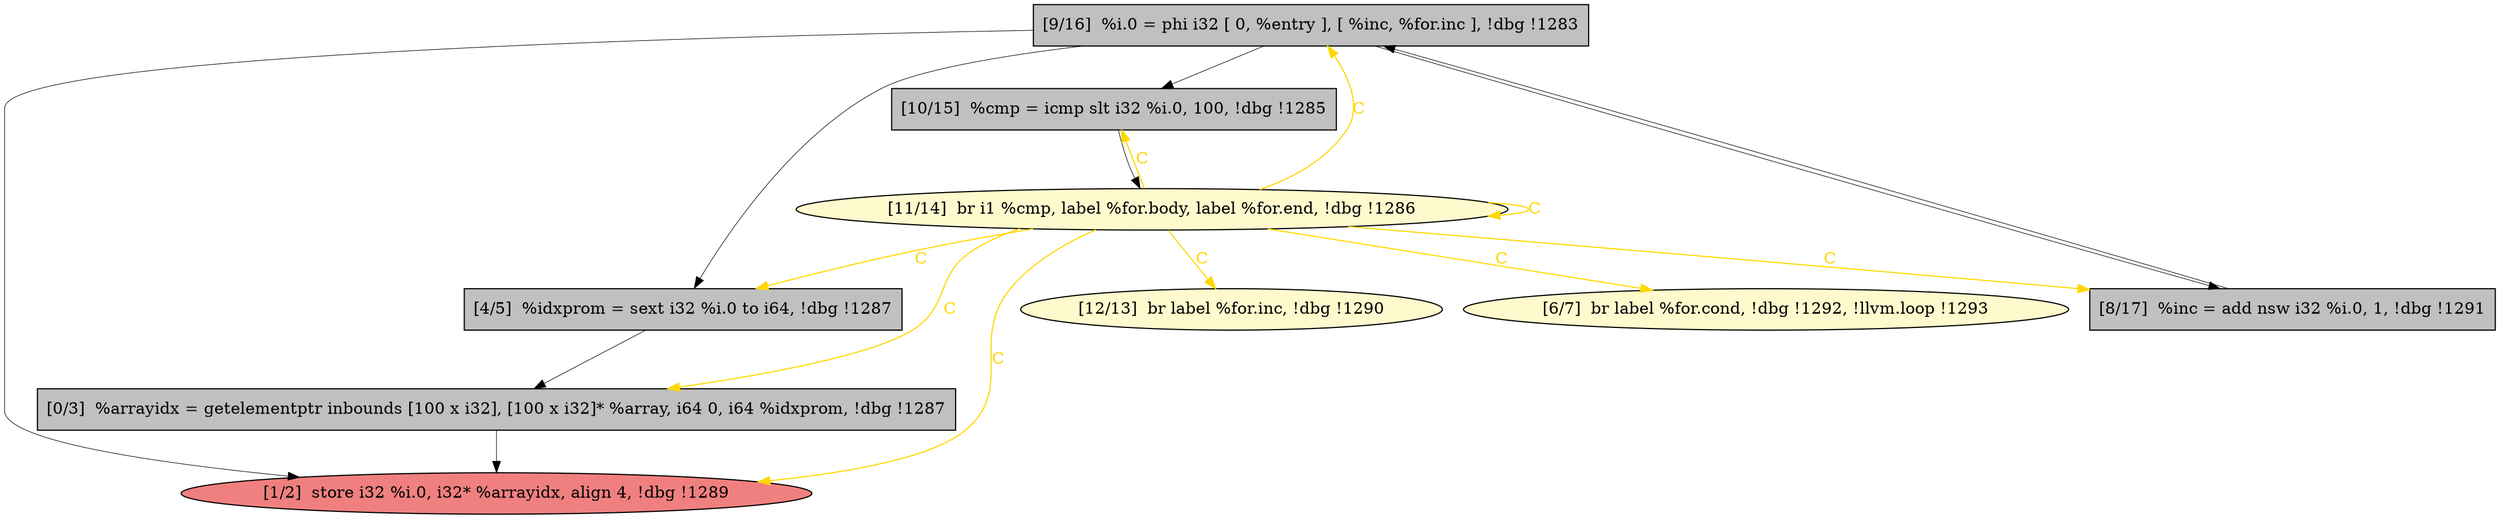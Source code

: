 
digraph G {


node166 [fillcolor=grey,label="[9/16]  %i.0 = phi i32 [ 0, %entry ], [ %inc, %for.inc ], !dbg !1283",shape=rectangle,style=filled ]
node165 [fillcolor=grey,label="[10/15]  %cmp = icmp slt i32 %i.0, 100, !dbg !1285",shape=rectangle,style=filled ]
node164 [fillcolor=lemonchiffon,label="[11/14]  br i1 %cmp, label %for.body, label %for.end, !dbg !1286",shape=ellipse,style=filled ]
node159 [fillcolor=lightcoral,label="[1/2]  store i32 %i.0, i32* %arrayidx, align 4, !dbg !1289",shape=ellipse,style=filled ]
node163 [fillcolor=lemonchiffon,label="[12/13]  br label %for.inc, !dbg !1290",shape=ellipse,style=filled ]
node158 [fillcolor=grey,label="[0/3]  %arrayidx = getelementptr inbounds [100 x i32], [100 x i32]* %array, i64 0, i64 %idxprom, !dbg !1287",shape=rectangle,style=filled ]
node160 [fillcolor=grey,label="[4/5]  %idxprom = sext i32 %i.0 to i64, !dbg !1287",shape=rectangle,style=filled ]
node161 [fillcolor=lemonchiffon,label="[6/7]  br label %for.cond, !dbg !1292, !llvm.loop !1293",shape=ellipse,style=filled ]
node162 [fillcolor=grey,label="[8/17]  %inc = add nsw i32 %i.0, 1, !dbg !1291",shape=rectangle,style=filled ]

node164->node165 [style=solid,color=gold,label="C",penwidth=1.0,fontcolor=gold ]
node164->node159 [style=solid,color=gold,label="C",penwidth=1.0,fontcolor=gold ]
node164->node158 [style=solid,color=gold,label="C",penwidth=1.0,fontcolor=gold ]
node162->node166 [style=solid,color=black,label="",penwidth=0.5,fontcolor=black ]
node166->node165 [style=solid,color=black,label="",penwidth=0.5,fontcolor=black ]
node164->node164 [style=solid,color=gold,label="C",penwidth=1.0,fontcolor=gold ]
node164->node163 [style=solid,color=gold,label="C",penwidth=1.0,fontcolor=gold ]
node165->node164 [style=solid,color=black,label="",penwidth=0.5,fontcolor=black ]
node164->node166 [style=solid,color=gold,label="C",penwidth=1.0,fontcolor=gold ]
node158->node159 [style=solid,color=black,label="",penwidth=0.5,fontcolor=black ]
node166->node159 [style=solid,color=black,label="",penwidth=0.5,fontcolor=black ]
node164->node160 [style=solid,color=gold,label="C",penwidth=1.0,fontcolor=gold ]
node160->node158 [style=solid,color=black,label="",penwidth=0.5,fontcolor=black ]
node166->node162 [style=solid,color=black,label="",penwidth=0.5,fontcolor=black ]
node166->node160 [style=solid,color=black,label="",penwidth=0.5,fontcolor=black ]
node164->node162 [style=solid,color=gold,label="C",penwidth=1.0,fontcolor=gold ]
node164->node161 [style=solid,color=gold,label="C",penwidth=1.0,fontcolor=gold ]


}
